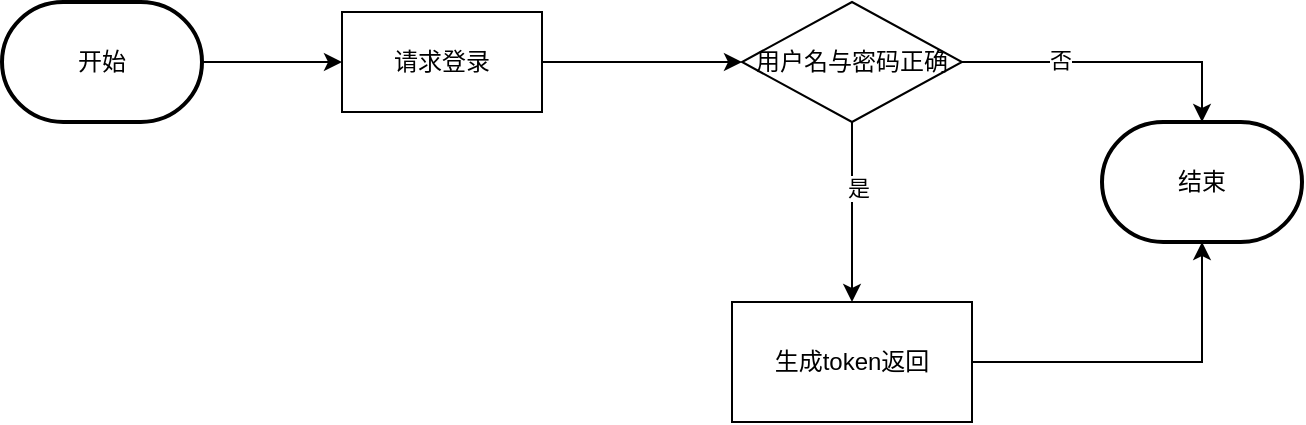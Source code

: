 <mxfile version="21.7.2" type="github">
  <diagram name="第 1 页" id="PI9pdBcrC0yFo4jlDJuw">
    <mxGraphModel dx="1033" dy="414" grid="1" gridSize="10" guides="1" tooltips="1" connect="1" arrows="1" fold="1" page="1" pageScale="1" pageWidth="827" pageHeight="1169" math="0" shadow="0">
      <root>
        <mxCell id="0" />
        <mxCell id="1" parent="0" />
        <mxCell id="YwWAuVjvbFGcpqA_XS_w-8" style="edgeStyle=orthogonalEdgeStyle;rounded=0;orthogonalLoop=1;jettySize=auto;html=1;exitX=1;exitY=0.5;exitDx=0;exitDy=0;exitPerimeter=0;entryX=0;entryY=0.5;entryDx=0;entryDy=0;" edge="1" parent="1" source="YwWAuVjvbFGcpqA_XS_w-4" target="YwWAuVjvbFGcpqA_XS_w-5">
          <mxGeometry relative="1" as="geometry">
            <mxPoint x="230" y="50" as="targetPoint" />
          </mxGeometry>
        </mxCell>
        <mxCell id="YwWAuVjvbFGcpqA_XS_w-4" value="开始" style="strokeWidth=2;html=1;shape=mxgraph.flowchart.terminator;whiteSpace=wrap;" vertex="1" parent="1">
          <mxGeometry x="70" y="20" width="100" height="60" as="geometry" />
        </mxCell>
        <mxCell id="YwWAuVjvbFGcpqA_XS_w-21" value="" style="edgeStyle=orthogonalEdgeStyle;rounded=0;orthogonalLoop=1;jettySize=auto;html=1;" edge="1" parent="1" source="YwWAuVjvbFGcpqA_XS_w-5" target="YwWAuVjvbFGcpqA_XS_w-11">
          <mxGeometry relative="1" as="geometry" />
        </mxCell>
        <mxCell id="YwWAuVjvbFGcpqA_XS_w-5" value="请求登录" style="rounded=0;whiteSpace=wrap;html=1;" vertex="1" parent="1">
          <mxGeometry x="240" y="25" width="100" height="50" as="geometry" />
        </mxCell>
        <mxCell id="YwWAuVjvbFGcpqA_XS_w-17" style="edgeStyle=orthogonalEdgeStyle;rounded=0;orthogonalLoop=1;jettySize=auto;html=1;exitX=1;exitY=0.5;exitDx=0;exitDy=0;entryX=0.5;entryY=0;entryDx=0;entryDy=0;entryPerimeter=0;" edge="1" parent="1" source="YwWAuVjvbFGcpqA_XS_w-11" target="YwWAuVjvbFGcpqA_XS_w-16">
          <mxGeometry relative="1" as="geometry" />
        </mxCell>
        <mxCell id="YwWAuVjvbFGcpqA_XS_w-24" value="否" style="edgeLabel;html=1;align=center;verticalAlign=middle;resizable=0;points=[];" vertex="1" connectable="0" parent="YwWAuVjvbFGcpqA_XS_w-17">
          <mxGeometry x="-0.347" y="1" relative="1" as="geometry">
            <mxPoint as="offset" />
          </mxGeometry>
        </mxCell>
        <mxCell id="YwWAuVjvbFGcpqA_XS_w-22" value="" style="edgeStyle=orthogonalEdgeStyle;rounded=0;orthogonalLoop=1;jettySize=auto;html=1;" edge="1" parent="1" source="YwWAuVjvbFGcpqA_XS_w-11" target="YwWAuVjvbFGcpqA_XS_w-14">
          <mxGeometry relative="1" as="geometry" />
        </mxCell>
        <mxCell id="YwWAuVjvbFGcpqA_XS_w-23" value="是" style="edgeLabel;html=1;align=center;verticalAlign=middle;resizable=0;points=[];" vertex="1" connectable="0" parent="YwWAuVjvbFGcpqA_XS_w-22">
          <mxGeometry x="-0.267" y="3" relative="1" as="geometry">
            <mxPoint as="offset" />
          </mxGeometry>
        </mxCell>
        <mxCell id="YwWAuVjvbFGcpqA_XS_w-11" value="用户名与密码正确" style="rhombus;whiteSpace=wrap;html=1;" vertex="1" parent="1">
          <mxGeometry x="440" y="20" width="110" height="60" as="geometry" />
        </mxCell>
        <mxCell id="YwWAuVjvbFGcpqA_XS_w-18" style="edgeStyle=orthogonalEdgeStyle;rounded=0;orthogonalLoop=1;jettySize=auto;html=1;exitX=1;exitY=0.5;exitDx=0;exitDy=0;entryX=0.5;entryY=1;entryDx=0;entryDy=0;entryPerimeter=0;" edge="1" parent="1" source="YwWAuVjvbFGcpqA_XS_w-14" target="YwWAuVjvbFGcpqA_XS_w-16">
          <mxGeometry relative="1" as="geometry" />
        </mxCell>
        <mxCell id="YwWAuVjvbFGcpqA_XS_w-14" value="生成token返回" style="rounded=0;whiteSpace=wrap;html=1;" vertex="1" parent="1">
          <mxGeometry x="435" y="170" width="120" height="60" as="geometry" />
        </mxCell>
        <mxCell id="YwWAuVjvbFGcpqA_XS_w-16" value="结束" style="strokeWidth=2;html=1;shape=mxgraph.flowchart.terminator;whiteSpace=wrap;" vertex="1" parent="1">
          <mxGeometry x="620" y="80" width="100" height="60" as="geometry" />
        </mxCell>
      </root>
    </mxGraphModel>
  </diagram>
</mxfile>
